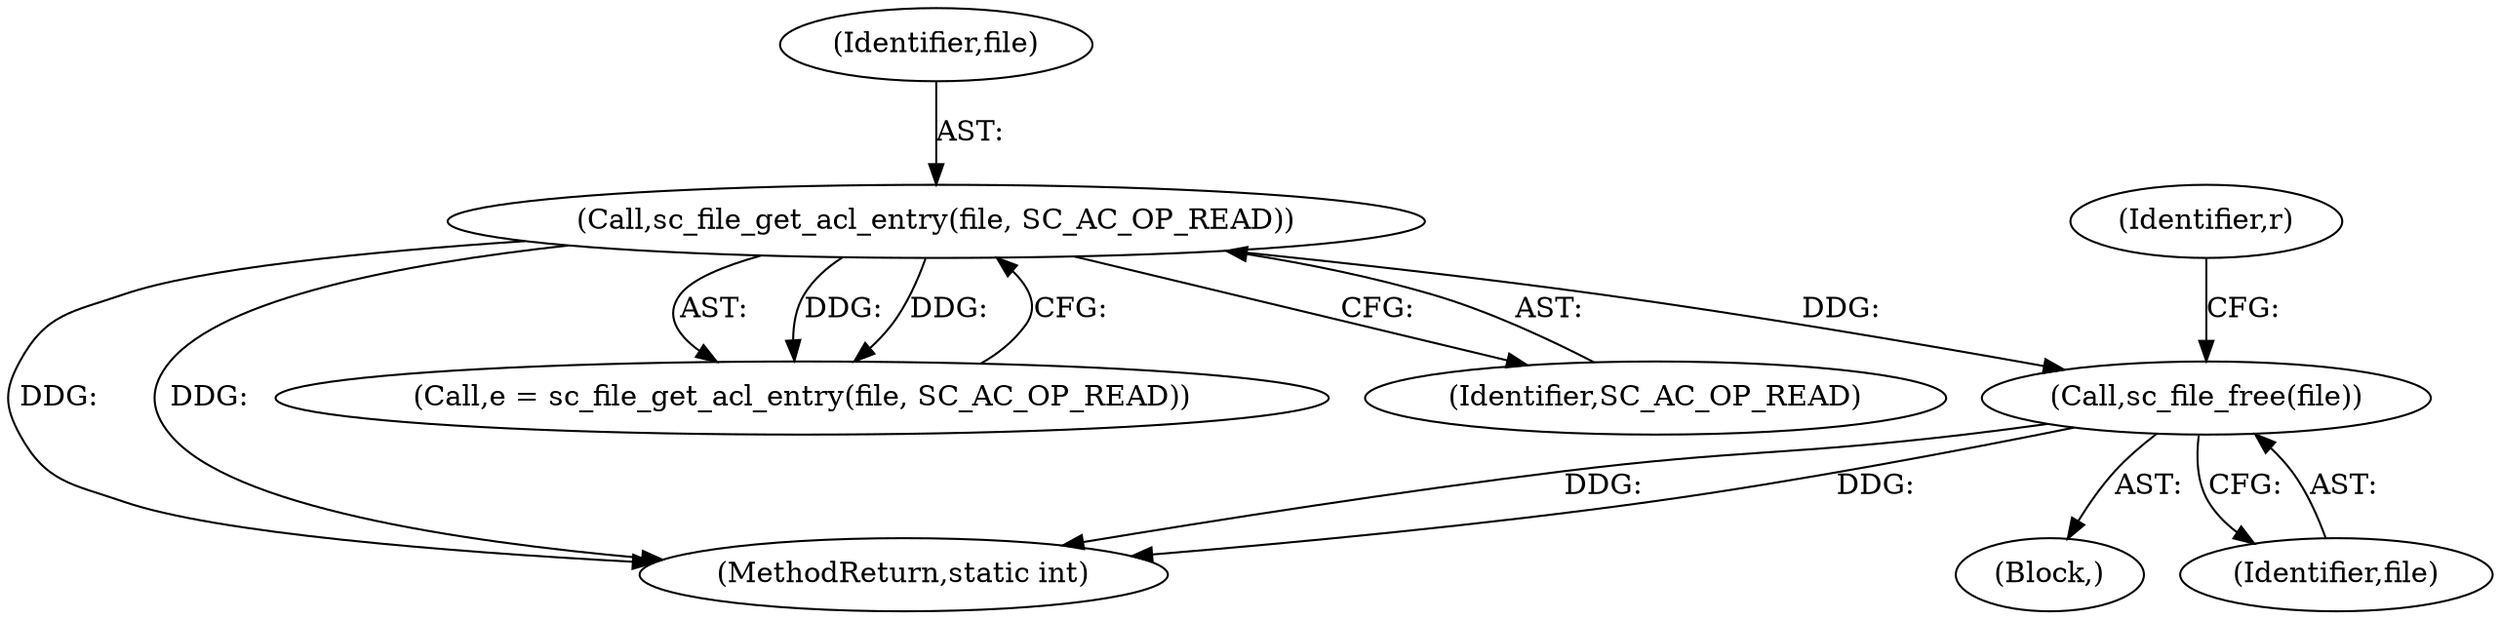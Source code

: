 digraph "0_OpenSC_360e95d45ac4123255a4c796db96337f332160ad#diff-d643a0fa169471dbf2912f4866dc49c5_8@API" {
"1000168" [label="(Call,sc_file_free(file))"];
"1000145" [label="(Call,sc_file_get_acl_entry(file, SC_AC_OP_READ))"];
"1000169" [label="(Identifier,file)"];
"1000171" [label="(Identifier,r)"];
"1000146" [label="(Identifier,file)"];
"1000145" [label="(Call,sc_file_get_acl_entry(file, SC_AC_OP_READ))"];
"1000252" [label="(MethodReturn,static int)"];
"1000168" [label="(Call,sc_file_free(file))"];
"1000143" [label="(Call,e = sc_file_get_acl_entry(file, SC_AC_OP_READ))"];
"1000147" [label="(Identifier,SC_AC_OP_READ)"];
"1000102" [label="(Block,)"];
"1000168" -> "1000102"  [label="AST: "];
"1000168" -> "1000169"  [label="CFG: "];
"1000169" -> "1000168"  [label="AST: "];
"1000171" -> "1000168"  [label="CFG: "];
"1000168" -> "1000252"  [label="DDG: "];
"1000168" -> "1000252"  [label="DDG: "];
"1000145" -> "1000168"  [label="DDG: "];
"1000145" -> "1000143"  [label="AST: "];
"1000145" -> "1000147"  [label="CFG: "];
"1000146" -> "1000145"  [label="AST: "];
"1000147" -> "1000145"  [label="AST: "];
"1000143" -> "1000145"  [label="CFG: "];
"1000145" -> "1000252"  [label="DDG: "];
"1000145" -> "1000252"  [label="DDG: "];
"1000145" -> "1000143"  [label="DDG: "];
"1000145" -> "1000143"  [label="DDG: "];
}
